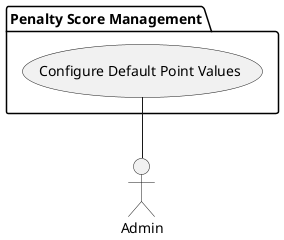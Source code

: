 @startuml Configure Default Point Values
actor :Admin:
package "Penalty Score Management" {
  (Configure Default Point Values) as ConfDefPts
}
Admin -up- ConfDefPts
@enduml

# Participating Actors

- Admin

# Preconditions

- The Admin is authenticated

# Flow of Events

1. The Admin clicks a "Edit Default Points" button
2. The system displays a list of Occurrence types and Point values
3. The Admin modifies the Point values
4. The Admin clicks a "Save" button
5. The system displays a confirmation message

@startuml Configure Default Point Values Object Model
class ConfigureDefaultPointValues <<control>> {}
class DefaultPointList <<boundary>> {}
ConfigureDefaultPointValues --> DefaultPointList
class DefaultPoints <<entity>> {
  + points: Integer
}
DefaultPointList "1" o-- "*" DefaultPoints
DefaultPoints --> "+ occurrenceType" OccurrenceType
@enduml